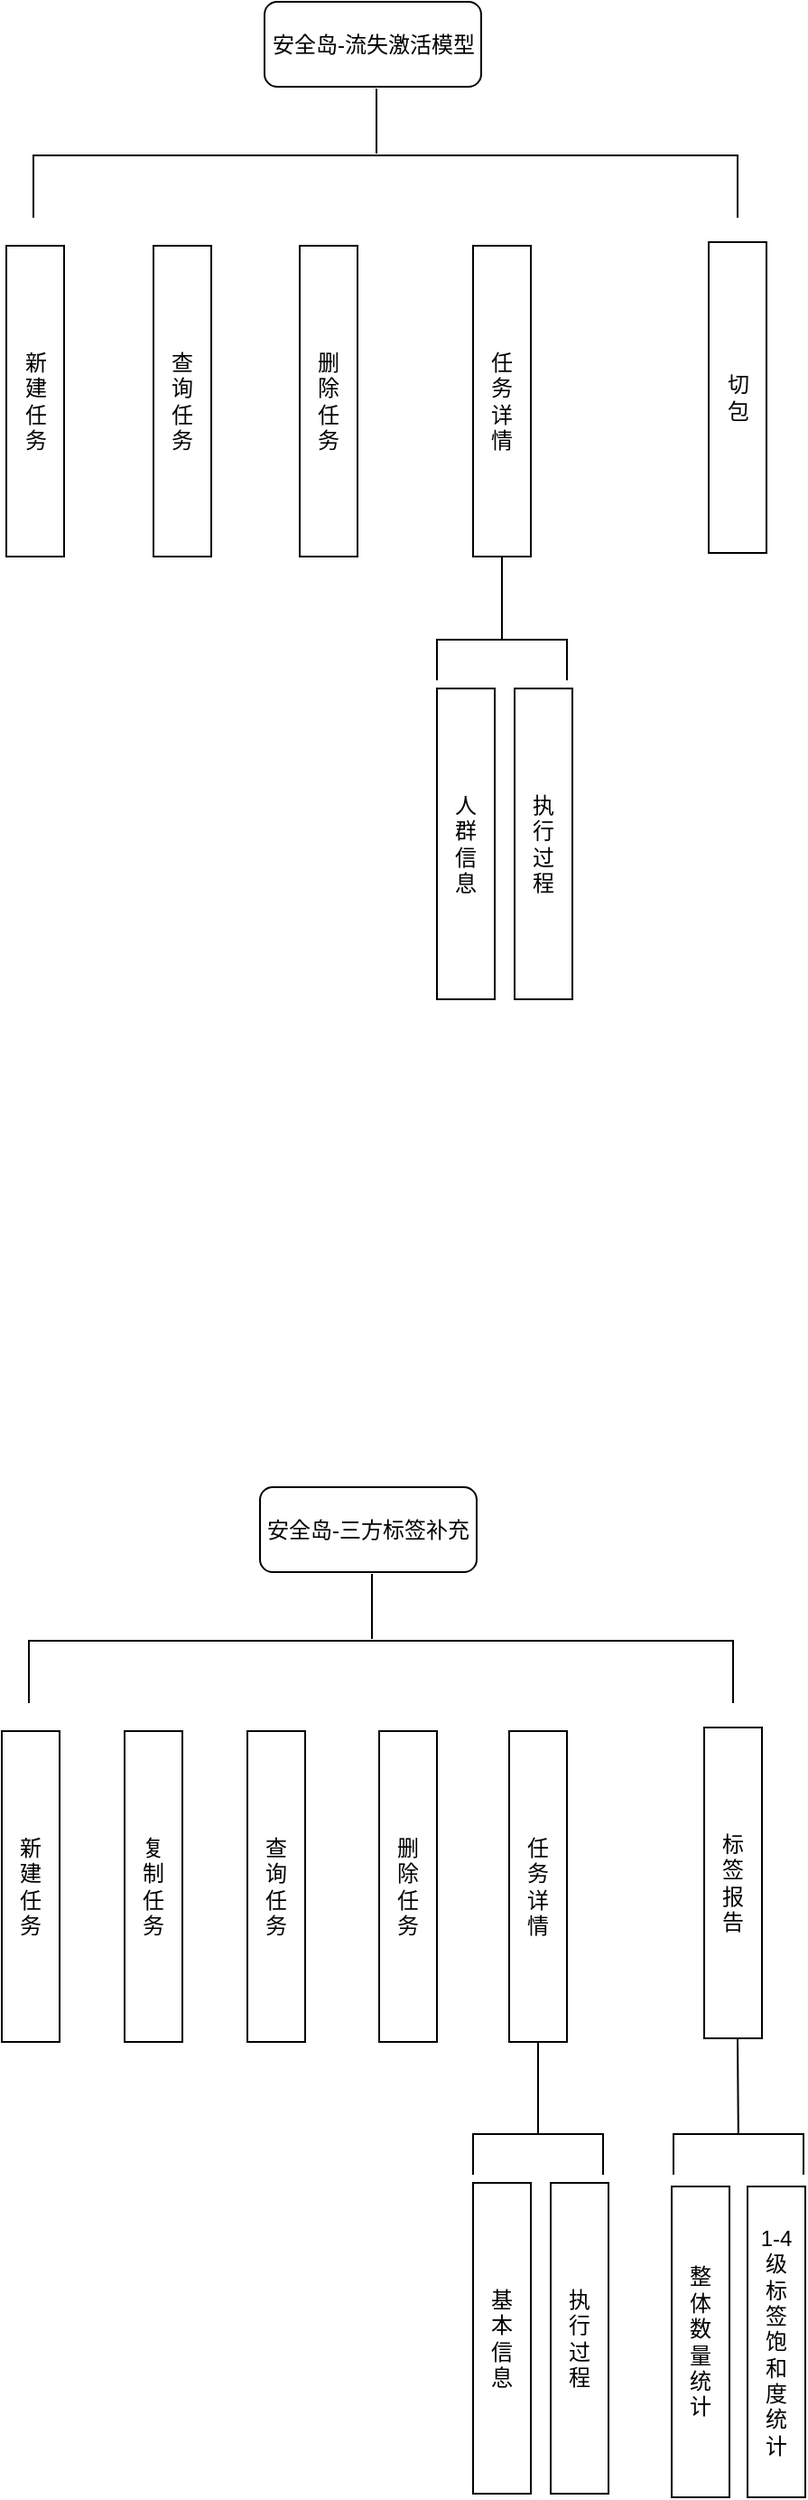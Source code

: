 <mxfile version="22.1.5" type="github">
  <diagram name="第 1 页" id="wJo2wd6JcxaJHejlNUAZ">
    <mxGraphModel dx="1030" dy="1726" grid="0" gridSize="10" guides="1" tooltips="1" connect="1" arrows="1" fold="1" page="1" pageScale="1" pageWidth="1700" pageHeight="1100" math="0" shadow="0">
      <root>
        <mxCell id="0" />
        <mxCell id="1" parent="0" />
        <mxCell id="NkHdSyLVCIDAWrrlncBg-1" value="安全岛-三方标签补充" style="rounded=1;whiteSpace=wrap;html=1;" vertex="1" parent="1">
          <mxGeometry x="349" y="12" width="120" height="47" as="geometry" />
        </mxCell>
        <mxCell id="NkHdSyLVCIDAWrrlncBg-2" value="新&lt;br&gt;建&lt;br&gt;任&lt;br&gt;务" style="rounded=0;whiteSpace=wrap;html=1;" vertex="1" parent="1">
          <mxGeometry x="206" y="147" width="32" height="172" as="geometry" />
        </mxCell>
        <mxCell id="NkHdSyLVCIDAWrrlncBg-3" value="查&lt;br&gt;询&lt;br&gt;任&lt;br&gt;务" style="rounded=0;whiteSpace=wrap;html=1;" vertex="1" parent="1">
          <mxGeometry x="342" y="147" width="32" height="172" as="geometry" />
        </mxCell>
        <mxCell id="NkHdSyLVCIDAWrrlncBg-4" value="删&lt;br&gt;除&lt;br&gt;任&lt;br&gt;务" style="rounded=0;whiteSpace=wrap;html=1;" vertex="1" parent="1">
          <mxGeometry x="415" y="147" width="32" height="172" as="geometry" />
        </mxCell>
        <mxCell id="NkHdSyLVCIDAWrrlncBg-5" value="任&lt;br&gt;务&lt;br&gt;详&lt;br&gt;情" style="rounded=0;whiteSpace=wrap;html=1;" vertex="1" parent="1">
          <mxGeometry x="487" y="147" width="32" height="172" as="geometry" />
        </mxCell>
        <mxCell id="NkHdSyLVCIDAWrrlncBg-6" value="标&lt;br&gt;签&lt;br&gt;报&lt;br&gt;告" style="rounded=0;whiteSpace=wrap;html=1;" vertex="1" parent="1">
          <mxGeometry x="595" y="145" width="32" height="172" as="geometry" />
        </mxCell>
        <mxCell id="NkHdSyLVCIDAWrrlncBg-7" value="基&lt;br&gt;本&lt;br&gt;信&lt;br&gt;息" style="rounded=0;whiteSpace=wrap;html=1;" vertex="1" parent="1">
          <mxGeometry x="467" y="397" width="32" height="172" as="geometry" />
        </mxCell>
        <mxCell id="NkHdSyLVCIDAWrrlncBg-8" value="整&lt;br&gt;体&lt;br&gt;数&lt;br&gt;量&lt;br&gt;统&lt;br&gt;计" style="rounded=0;whiteSpace=wrap;html=1;" vertex="1" parent="1">
          <mxGeometry x="577" y="399" width="32" height="172" as="geometry" />
        </mxCell>
        <mxCell id="NkHdSyLVCIDAWrrlncBg-9" value="执&lt;br&gt;行&lt;br&gt;过&lt;br&gt;程" style="rounded=0;whiteSpace=wrap;html=1;" vertex="1" parent="1">
          <mxGeometry x="510" y="397" width="32" height="172" as="geometry" />
        </mxCell>
        <mxCell id="NkHdSyLVCIDAWrrlncBg-10" value="1-4&lt;br&gt;级&lt;br&gt;标&lt;br&gt;签&lt;br&gt;饱&lt;br&gt;和&lt;br&gt;度&lt;br&gt;统&lt;br&gt;计" style="rounded=0;whiteSpace=wrap;html=1;" vertex="1" parent="1">
          <mxGeometry x="619" y="399" width="32" height="172" as="geometry" />
        </mxCell>
        <mxCell id="NkHdSyLVCIDAWrrlncBg-26" value="" style="shape=partialRectangle;whiteSpace=wrap;html=1;bottom=1;right=1;left=1;top=0;fillColor=none;routingCenterX=-0.5;direction=west;" vertex="1" parent="1">
          <mxGeometry x="221" y="97" width="390" height="34" as="geometry" />
        </mxCell>
        <mxCell id="NkHdSyLVCIDAWrrlncBg-27" value="" style="shape=partialRectangle;whiteSpace=wrap;html=1;bottom=1;right=1;left=1;top=0;fillColor=none;routingCenterX=-0.5;direction=west;" vertex="1" parent="1">
          <mxGeometry x="467" y="370" width="72" height="22" as="geometry" />
        </mxCell>
        <mxCell id="NkHdSyLVCIDAWrrlncBg-28" value="" style="shape=partialRectangle;whiteSpace=wrap;html=1;bottom=1;right=1;left=1;top=0;fillColor=none;routingCenterX=-0.5;direction=west;" vertex="1" parent="1">
          <mxGeometry x="578" y="370" width="72" height="22" as="geometry" />
        </mxCell>
        <mxCell id="NkHdSyLVCIDAWrrlncBg-31" value="" style="endArrow=none;html=1;rounded=0;entryX=0.5;entryY=1;entryDx=0;entryDy=0;exitX=0.5;exitY=1;exitDx=0;exitDy=0;" edge="1" parent="1" source="NkHdSyLVCIDAWrrlncBg-27" target="NkHdSyLVCIDAWrrlncBg-5">
          <mxGeometry width="50" height="50" relative="1" as="geometry">
            <mxPoint x="504" y="370" as="sourcePoint" />
            <mxPoint x="554" y="320" as="targetPoint" />
          </mxGeometry>
        </mxCell>
        <mxCell id="NkHdSyLVCIDAWrrlncBg-32" value="" style="endArrow=none;html=1;rounded=0;entryX=0.5;entryY=1;entryDx=0;entryDy=0;" edge="1" parent="1" source="NkHdSyLVCIDAWrrlncBg-28">
          <mxGeometry width="50" height="50" relative="1" as="geometry">
            <mxPoint x="613.5" y="368" as="sourcePoint" />
            <mxPoint x="613.5" y="317" as="targetPoint" />
          </mxGeometry>
        </mxCell>
        <mxCell id="NkHdSyLVCIDAWrrlncBg-33" value="" style="endArrow=none;html=1;rounded=0;" edge="1" parent="1">
          <mxGeometry width="50" height="50" relative="1" as="geometry">
            <mxPoint x="411" y="96" as="sourcePoint" />
            <mxPoint x="411" y="60" as="targetPoint" />
          </mxGeometry>
        </mxCell>
        <mxCell id="NkHdSyLVCIDAWrrlncBg-51" value="复&lt;br&gt;制&lt;br&gt;任&lt;br&gt;务" style="rounded=0;whiteSpace=wrap;html=1;" vertex="1" parent="1">
          <mxGeometry x="274" y="147" width="32" height="172" as="geometry" />
        </mxCell>
        <mxCell id="NkHdSyLVCIDAWrrlncBg-52" value="安全岛-流失激活模型" style="rounded=1;whiteSpace=wrap;html=1;" vertex="1" parent="1">
          <mxGeometry x="351.5" y="-810" width="120" height="47" as="geometry" />
        </mxCell>
        <mxCell id="NkHdSyLVCIDAWrrlncBg-53" value="新&lt;br&gt;建&lt;br&gt;任&lt;br&gt;务" style="rounded=0;whiteSpace=wrap;html=1;" vertex="1" parent="1">
          <mxGeometry x="208.5" y="-675" width="32" height="172" as="geometry" />
        </mxCell>
        <mxCell id="NkHdSyLVCIDAWrrlncBg-54" value="查&lt;br&gt;询&lt;br&gt;任&lt;br&gt;务" style="rounded=0;whiteSpace=wrap;html=1;" vertex="1" parent="1">
          <mxGeometry x="290" y="-675" width="32" height="172" as="geometry" />
        </mxCell>
        <mxCell id="NkHdSyLVCIDAWrrlncBg-55" value="删&lt;br&gt;除&lt;br&gt;任&lt;br&gt;务" style="rounded=0;whiteSpace=wrap;html=1;" vertex="1" parent="1">
          <mxGeometry x="371" y="-675" width="32" height="172" as="geometry" />
        </mxCell>
        <mxCell id="NkHdSyLVCIDAWrrlncBg-56" value="任&lt;br&gt;务&lt;br&gt;详&lt;br&gt;情" style="rounded=0;whiteSpace=wrap;html=1;" vertex="1" parent="1">
          <mxGeometry x="467" y="-675" width="32" height="172" as="geometry" />
        </mxCell>
        <mxCell id="NkHdSyLVCIDAWrrlncBg-57" value="切&lt;br&gt;包" style="rounded=0;whiteSpace=wrap;html=1;" vertex="1" parent="1">
          <mxGeometry x="597.5" y="-677" width="32" height="172" as="geometry" />
        </mxCell>
        <mxCell id="NkHdSyLVCIDAWrrlncBg-58" value="人&lt;br&gt;群&lt;br&gt;信&lt;br&gt;息" style="rounded=0;whiteSpace=wrap;html=1;" vertex="1" parent="1">
          <mxGeometry x="447" y="-430" width="32" height="172" as="geometry" />
        </mxCell>
        <mxCell id="NkHdSyLVCIDAWrrlncBg-60" value="执&lt;br&gt;行&lt;br&gt;过&lt;br&gt;程" style="rounded=0;whiteSpace=wrap;html=1;" vertex="1" parent="1">
          <mxGeometry x="490" y="-430" width="32" height="172" as="geometry" />
        </mxCell>
        <mxCell id="NkHdSyLVCIDAWrrlncBg-62" value="" style="shape=partialRectangle;whiteSpace=wrap;html=1;bottom=1;right=1;left=1;top=0;fillColor=none;routingCenterX=-0.5;direction=west;" vertex="1" parent="1">
          <mxGeometry x="223.5" y="-725" width="390" height="34" as="geometry" />
        </mxCell>
        <mxCell id="NkHdSyLVCIDAWrrlncBg-63" value="" style="shape=partialRectangle;whiteSpace=wrap;html=1;bottom=1;right=1;left=1;top=0;fillColor=none;routingCenterX=-0.5;direction=west;" vertex="1" parent="1">
          <mxGeometry x="447" y="-457" width="72" height="22" as="geometry" />
        </mxCell>
        <mxCell id="NkHdSyLVCIDAWrrlncBg-65" value="" style="endArrow=none;html=1;rounded=0;entryX=0.5;entryY=1;entryDx=0;entryDy=0;exitX=0.5;exitY=1;exitDx=0;exitDy=0;" edge="1" parent="1" source="NkHdSyLVCIDAWrrlncBg-63" target="NkHdSyLVCIDAWrrlncBg-56">
          <mxGeometry width="50" height="50" relative="1" as="geometry">
            <mxPoint x="506.5" y="-452" as="sourcePoint" />
            <mxPoint x="556.5" y="-502" as="targetPoint" />
          </mxGeometry>
        </mxCell>
        <mxCell id="NkHdSyLVCIDAWrrlncBg-67" value="" style="endArrow=none;html=1;rounded=0;" edge="1" parent="1">
          <mxGeometry width="50" height="50" relative="1" as="geometry">
            <mxPoint x="413.5" y="-726" as="sourcePoint" />
            <mxPoint x="413.5" y="-762" as="targetPoint" />
          </mxGeometry>
        </mxCell>
      </root>
    </mxGraphModel>
  </diagram>
</mxfile>
